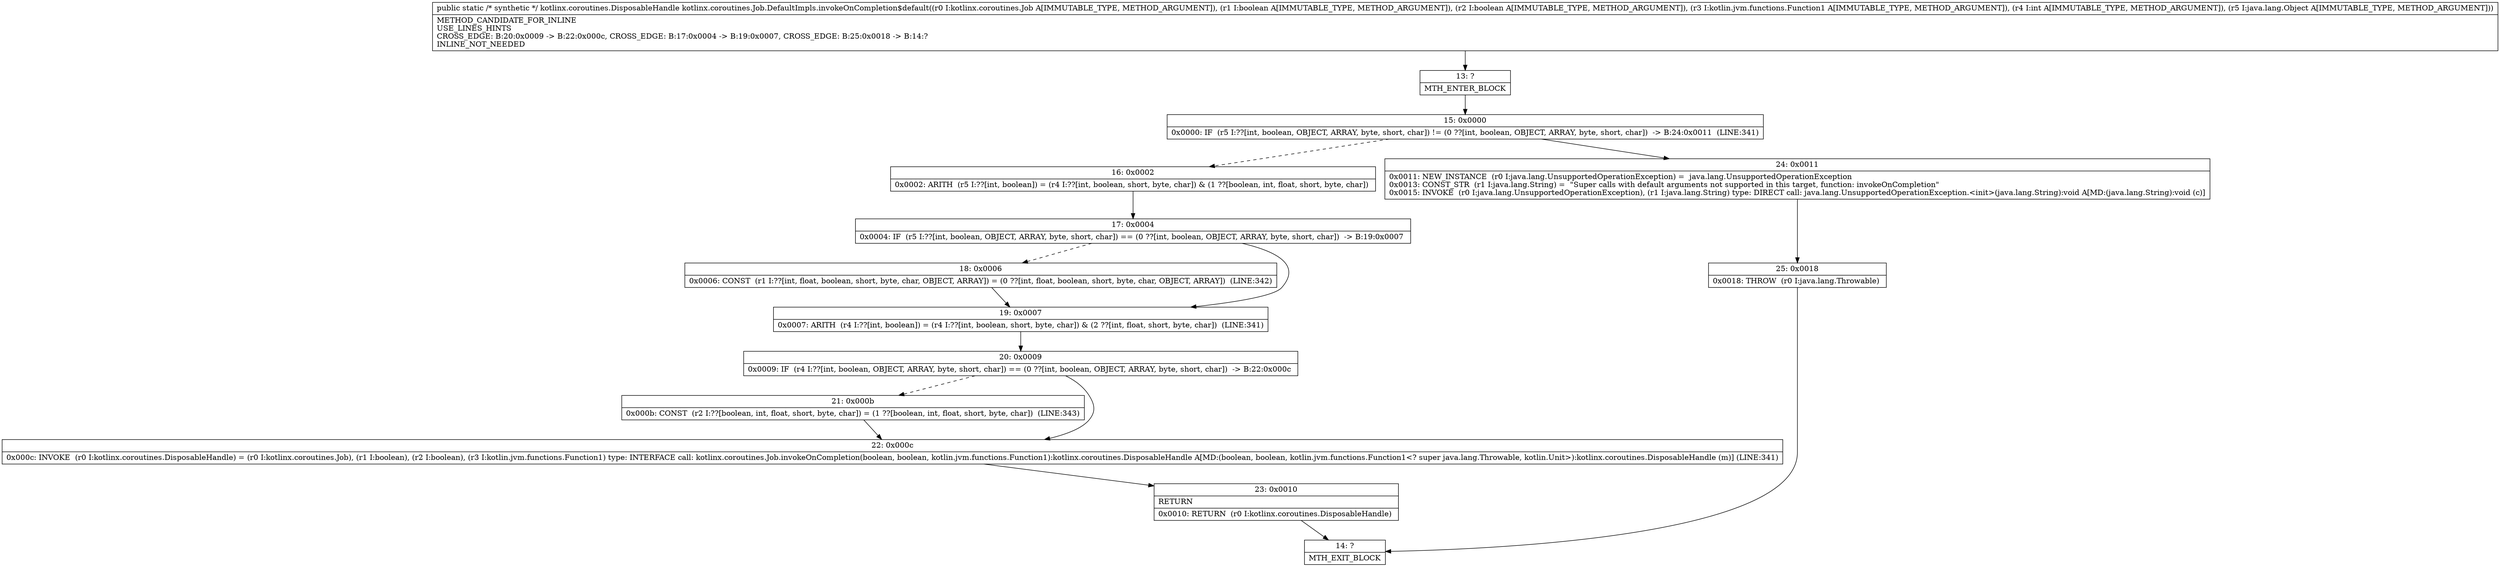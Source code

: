 digraph "CFG forkotlinx.coroutines.Job.DefaultImpls.invokeOnCompletion$default(Lkotlinx\/coroutines\/Job;ZZLkotlin\/jvm\/functions\/Function1;ILjava\/lang\/Object;)Lkotlinx\/coroutines\/DisposableHandle;" {
Node_13 [shape=record,label="{13\:\ ?|MTH_ENTER_BLOCK\l}"];
Node_15 [shape=record,label="{15\:\ 0x0000|0x0000: IF  (r5 I:??[int, boolean, OBJECT, ARRAY, byte, short, char]) != (0 ??[int, boolean, OBJECT, ARRAY, byte, short, char])  \-\> B:24:0x0011  (LINE:341)\l}"];
Node_16 [shape=record,label="{16\:\ 0x0002|0x0002: ARITH  (r5 I:??[int, boolean]) = (r4 I:??[int, boolean, short, byte, char]) & (1 ??[boolean, int, float, short, byte, char]) \l}"];
Node_17 [shape=record,label="{17\:\ 0x0004|0x0004: IF  (r5 I:??[int, boolean, OBJECT, ARRAY, byte, short, char]) == (0 ??[int, boolean, OBJECT, ARRAY, byte, short, char])  \-\> B:19:0x0007 \l}"];
Node_18 [shape=record,label="{18\:\ 0x0006|0x0006: CONST  (r1 I:??[int, float, boolean, short, byte, char, OBJECT, ARRAY]) = (0 ??[int, float, boolean, short, byte, char, OBJECT, ARRAY])  (LINE:342)\l}"];
Node_19 [shape=record,label="{19\:\ 0x0007|0x0007: ARITH  (r4 I:??[int, boolean]) = (r4 I:??[int, boolean, short, byte, char]) & (2 ??[int, float, short, byte, char])  (LINE:341)\l}"];
Node_20 [shape=record,label="{20\:\ 0x0009|0x0009: IF  (r4 I:??[int, boolean, OBJECT, ARRAY, byte, short, char]) == (0 ??[int, boolean, OBJECT, ARRAY, byte, short, char])  \-\> B:22:0x000c \l}"];
Node_21 [shape=record,label="{21\:\ 0x000b|0x000b: CONST  (r2 I:??[boolean, int, float, short, byte, char]) = (1 ??[boolean, int, float, short, byte, char])  (LINE:343)\l}"];
Node_22 [shape=record,label="{22\:\ 0x000c|0x000c: INVOKE  (r0 I:kotlinx.coroutines.DisposableHandle) = (r0 I:kotlinx.coroutines.Job), (r1 I:boolean), (r2 I:boolean), (r3 I:kotlin.jvm.functions.Function1) type: INTERFACE call: kotlinx.coroutines.Job.invokeOnCompletion(boolean, boolean, kotlin.jvm.functions.Function1):kotlinx.coroutines.DisposableHandle A[MD:(boolean, boolean, kotlin.jvm.functions.Function1\<? super java.lang.Throwable, kotlin.Unit\>):kotlinx.coroutines.DisposableHandle (m)] (LINE:341)\l}"];
Node_23 [shape=record,label="{23\:\ 0x0010|RETURN\l|0x0010: RETURN  (r0 I:kotlinx.coroutines.DisposableHandle) \l}"];
Node_14 [shape=record,label="{14\:\ ?|MTH_EXIT_BLOCK\l}"];
Node_24 [shape=record,label="{24\:\ 0x0011|0x0011: NEW_INSTANCE  (r0 I:java.lang.UnsupportedOperationException) =  java.lang.UnsupportedOperationException \l0x0013: CONST_STR  (r1 I:java.lang.String) =  \"Super calls with default arguments not supported in this target, function: invokeOnCompletion\" \l0x0015: INVOKE  (r0 I:java.lang.UnsupportedOperationException), (r1 I:java.lang.String) type: DIRECT call: java.lang.UnsupportedOperationException.\<init\>(java.lang.String):void A[MD:(java.lang.String):void (c)]\l}"];
Node_25 [shape=record,label="{25\:\ 0x0018|0x0018: THROW  (r0 I:java.lang.Throwable) \l}"];
MethodNode[shape=record,label="{public static \/* synthetic *\/ kotlinx.coroutines.DisposableHandle kotlinx.coroutines.Job.DefaultImpls.invokeOnCompletion$default((r0 I:kotlinx.coroutines.Job A[IMMUTABLE_TYPE, METHOD_ARGUMENT]), (r1 I:boolean A[IMMUTABLE_TYPE, METHOD_ARGUMENT]), (r2 I:boolean A[IMMUTABLE_TYPE, METHOD_ARGUMENT]), (r3 I:kotlin.jvm.functions.Function1 A[IMMUTABLE_TYPE, METHOD_ARGUMENT]), (r4 I:int A[IMMUTABLE_TYPE, METHOD_ARGUMENT]), (r5 I:java.lang.Object A[IMMUTABLE_TYPE, METHOD_ARGUMENT]))  | METHOD_CANDIDATE_FOR_INLINE\lUSE_LINES_HINTS\lCROSS_EDGE: B:20:0x0009 \-\> B:22:0x000c, CROSS_EDGE: B:17:0x0004 \-\> B:19:0x0007, CROSS_EDGE: B:25:0x0018 \-\> B:14:?\lINLINE_NOT_NEEDED\l}"];
MethodNode -> Node_13;Node_13 -> Node_15;
Node_15 -> Node_16[style=dashed];
Node_15 -> Node_24;
Node_16 -> Node_17;
Node_17 -> Node_18[style=dashed];
Node_17 -> Node_19;
Node_18 -> Node_19;
Node_19 -> Node_20;
Node_20 -> Node_21[style=dashed];
Node_20 -> Node_22;
Node_21 -> Node_22;
Node_22 -> Node_23;
Node_23 -> Node_14;
Node_24 -> Node_25;
Node_25 -> Node_14;
}


